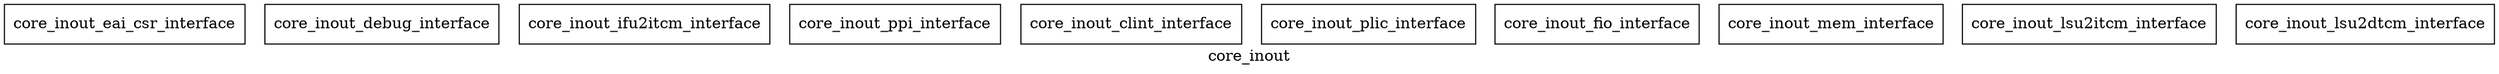digraph cluster_core_inout {
    label = "core_inout";
    core_inout_eai_csr_interface  [ shape=box, label="core_inout_eai_csr_interface", color="black", fontcolor="black" ];
    core_inout_debug_interface  [ shape=box, label="core_inout_debug_interface", color="black", fontcolor="black" ];
    core_inout_ifu2itcm_interface  [ shape=box, label="core_inout_ifu2itcm_interface", color="black", fontcolor="black" ];
    core_inout_ppi_interface  [ shape=box, label="core_inout_ppi_interface", color="black", fontcolor="black" ];
    core_inout_clint_interface  [ shape=box, label="core_inout_clint_interface", color="black", fontcolor="black" ];
    core_inout_plic_interface  [ shape=box, label="core_inout_plic_interface", color="black", fontcolor="black" ];
    core_inout_fio_interface  [ shape=box, label="core_inout_fio_interface", color="black", fontcolor="black" ];
    core_inout_mem_interface  [ shape=box, label="core_inout_mem_interface", color="black", fontcolor="black" ];
    core_inout_lsu2itcm_interface  [ shape=box, label="core_inout_lsu2itcm_interface", color="black", fontcolor="black" ];
    core_inout_isu2dtcm_interface  [ shape=box, label="core_inout_lsu2dtcm_interface", color="black", fontcolor="black" ];
}